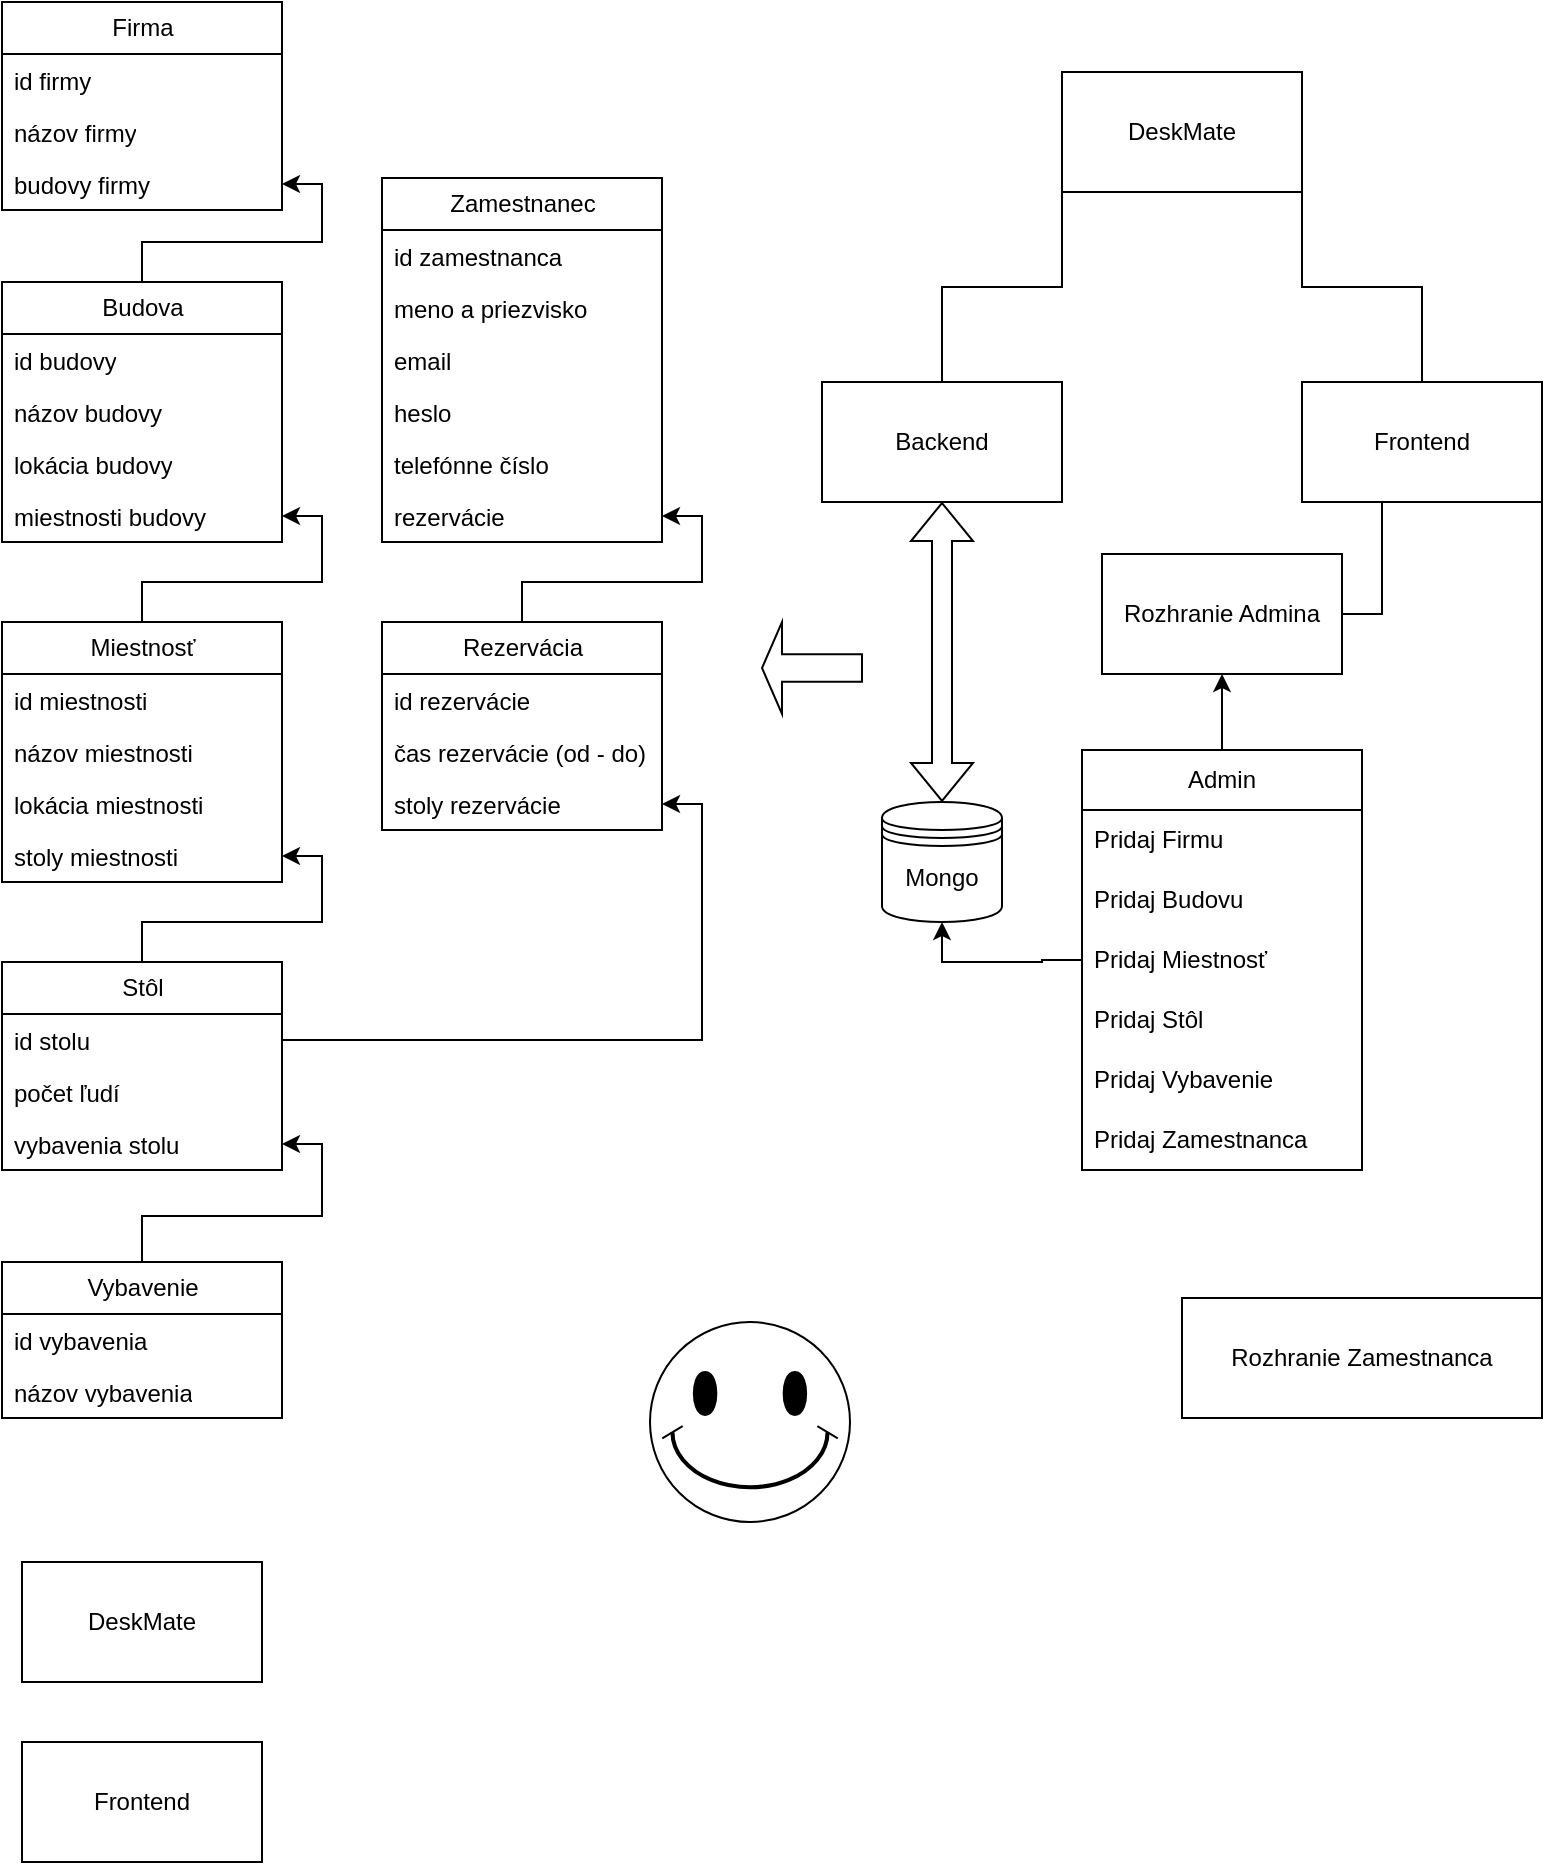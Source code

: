 <mxfile version="24.2.2" type="github">
  <diagram name="Page-1" id="oZuhBYSjez9JarksrdzC">
    <mxGraphModel dx="1042" dy="569" grid="1" gridSize="10" guides="1" tooltips="1" connect="1" arrows="1" fold="1" page="1" pageScale="1" pageWidth="827" pageHeight="1169" math="0" shadow="0">
      <root>
        <mxCell id="0" />
        <mxCell id="1" parent="0" />
        <mxCell id="7eV821tfFIHRaUn_tdl3-109" style="edgeStyle=orthogonalEdgeStyle;rounded=0;orthogonalLoop=1;jettySize=auto;html=1;entryX=0.5;entryY=1;entryDx=0;entryDy=0;" edge="1" parent="1" source="7eV821tfFIHRaUn_tdl3-3" target="7eV821tfFIHRaUn_tdl3-82">
          <mxGeometry relative="1" as="geometry" />
        </mxCell>
        <mxCell id="7eV821tfFIHRaUn_tdl3-110" style="edgeStyle=orthogonalEdgeStyle;rounded=0;orthogonalLoop=1;jettySize=auto;html=1;entryX=0.5;entryY=1;entryDx=0;entryDy=0;" edge="1" parent="1" source="7eV821tfFIHRaUn_tdl3-3" target="7eV821tfFIHRaUn_tdl3-71">
          <mxGeometry relative="1" as="geometry" />
        </mxCell>
        <mxCell id="7eV821tfFIHRaUn_tdl3-3" value="Admin" style="swimlane;fontStyle=0;childLayout=stackLayout;horizontal=1;startSize=30;horizontalStack=0;resizeParent=1;resizeParentMax=0;resizeLast=0;collapsible=1;marginBottom=0;whiteSpace=wrap;html=1;" vertex="1" parent="1">
          <mxGeometry x="580" y="414" width="140" height="210" as="geometry" />
        </mxCell>
        <mxCell id="7eV821tfFIHRaUn_tdl3-4" value="Pridaj Firmu" style="text;strokeColor=none;fillColor=none;align=left;verticalAlign=middle;spacingLeft=4;spacingRight=4;overflow=hidden;points=[[0,0.5],[1,0.5]];portConstraint=eastwest;rotatable=0;whiteSpace=wrap;html=1;" vertex="1" parent="7eV821tfFIHRaUn_tdl3-3">
          <mxGeometry y="30" width="140" height="30" as="geometry" />
        </mxCell>
        <mxCell id="7eV821tfFIHRaUn_tdl3-6" value="Pridaj Budovu&amp;nbsp;" style="text;strokeColor=none;fillColor=none;align=left;verticalAlign=middle;spacingLeft=4;spacingRight=4;overflow=hidden;points=[[0,0.5],[1,0.5]];portConstraint=eastwest;rotatable=0;whiteSpace=wrap;html=1;" vertex="1" parent="7eV821tfFIHRaUn_tdl3-3">
          <mxGeometry y="60" width="140" height="30" as="geometry" />
        </mxCell>
        <mxCell id="7eV821tfFIHRaUn_tdl3-7" value="Pridaj Miestnosť" style="text;strokeColor=none;fillColor=none;align=left;verticalAlign=middle;spacingLeft=4;spacingRight=4;overflow=hidden;points=[[0,0.5],[1,0.5]];portConstraint=eastwest;rotatable=0;whiteSpace=wrap;html=1;" vertex="1" parent="7eV821tfFIHRaUn_tdl3-3">
          <mxGeometry y="90" width="140" height="30" as="geometry" />
        </mxCell>
        <mxCell id="7eV821tfFIHRaUn_tdl3-8" value="Pridaj Stôl" style="text;strokeColor=none;fillColor=none;align=left;verticalAlign=middle;spacingLeft=4;spacingRight=4;overflow=hidden;points=[[0,0.5],[1,0.5]];portConstraint=eastwest;rotatable=0;whiteSpace=wrap;html=1;" vertex="1" parent="7eV821tfFIHRaUn_tdl3-3">
          <mxGeometry y="120" width="140" height="30" as="geometry" />
        </mxCell>
        <mxCell id="7eV821tfFIHRaUn_tdl3-9" value="Pridaj Vybavenie" style="text;strokeColor=none;fillColor=none;align=left;verticalAlign=middle;spacingLeft=4;spacingRight=4;overflow=hidden;points=[[0,0.5],[1,0.5]];portConstraint=eastwest;rotatable=0;whiteSpace=wrap;html=1;" vertex="1" parent="7eV821tfFIHRaUn_tdl3-3">
          <mxGeometry y="150" width="140" height="30" as="geometry" />
        </mxCell>
        <mxCell id="7eV821tfFIHRaUn_tdl3-22" value="Pridaj Zamestnanca" style="text;strokeColor=none;fillColor=none;align=left;verticalAlign=middle;spacingLeft=4;spacingRight=4;overflow=hidden;points=[[0,0.5],[1,0.5]];portConstraint=eastwest;rotatable=0;whiteSpace=wrap;html=1;" vertex="1" parent="7eV821tfFIHRaUn_tdl3-3">
          <mxGeometry y="180" width="140" height="30" as="geometry" />
        </mxCell>
        <UserObject label="DeskMate" treeRoot="1" id="7eV821tfFIHRaUn_tdl3-12">
          <mxCell style="whiteSpace=wrap;html=1;align=center;treeFolding=1;treeMoving=1;newEdgeStyle={&quot;edgeStyle&quot;:&quot;elbowEdgeStyle&quot;,&quot;startArrow&quot;:&quot;none&quot;,&quot;endArrow&quot;:&quot;none&quot;};" vertex="1" parent="1">
            <mxGeometry x="570" y="75" width="120" height="60" as="geometry" />
          </mxCell>
        </UserObject>
        <mxCell id="7eV821tfFIHRaUn_tdl3-102" style="edgeStyle=elbowEdgeStyle;rounded=0;orthogonalLoop=1;jettySize=auto;html=1;startArrow=none;endArrow=none;entryX=1;entryY=1;entryDx=0;entryDy=0;" edge="1" parent="1" source="7eV821tfFIHRaUn_tdl3-53" target="7eV821tfFIHRaUn_tdl3-12">
          <mxGeometry relative="1" as="geometry" />
        </mxCell>
        <mxCell id="7eV821tfFIHRaUn_tdl3-111" style="edgeStyle=elbowEdgeStyle;rounded=0;orthogonalLoop=1;jettySize=auto;html=1;startArrow=none;endArrow=none;entryX=1;entryY=0;entryDx=0;entryDy=0;" edge="1" parent="1" source="7eV821tfFIHRaUn_tdl3-53" target="7eV821tfFIHRaUn_tdl3-83">
          <mxGeometry relative="1" as="geometry" />
        </mxCell>
        <UserObject label="Frontend" treeRoot="1" id="7eV821tfFIHRaUn_tdl3-53">
          <mxCell style="whiteSpace=wrap;html=1;align=center;treeFolding=1;treeMoving=1;newEdgeStyle={&quot;edgeStyle&quot;:&quot;elbowEdgeStyle&quot;,&quot;startArrow&quot;:&quot;none&quot;,&quot;endArrow&quot;:&quot;none&quot;};" vertex="1" parent="1">
            <mxGeometry x="690" y="230" width="120" height="60" as="geometry" />
          </mxCell>
        </UserObject>
        <mxCell id="7eV821tfFIHRaUn_tdl3-78" value="" style="group" vertex="1" connectable="0" parent="1">
          <mxGeometry x="420" y="230" width="150" height="270" as="geometry" />
        </mxCell>
        <mxCell id="7eV821tfFIHRaUn_tdl3-76" value="" style="shape=singleArrow;direction=west;whiteSpace=wrap;html=1;" vertex="1" parent="7eV821tfFIHRaUn_tdl3-78">
          <mxGeometry y="120" width="50" height="46" as="geometry" />
        </mxCell>
        <mxCell id="7eV821tfFIHRaUn_tdl3-77" value="" style="group" vertex="1" connectable="0" parent="7eV821tfFIHRaUn_tdl3-78">
          <mxGeometry x="30" width="120" height="270" as="geometry" />
        </mxCell>
        <UserObject label="Backend" treeRoot="1" id="7eV821tfFIHRaUn_tdl3-54">
          <mxCell style="whiteSpace=wrap;html=1;align=center;treeFolding=1;treeMoving=1;newEdgeStyle={&quot;edgeStyle&quot;:&quot;elbowEdgeStyle&quot;,&quot;startArrow&quot;:&quot;none&quot;,&quot;endArrow&quot;:&quot;none&quot;};" vertex="1" parent="7eV821tfFIHRaUn_tdl3-77">
            <mxGeometry width="120" height="60" as="geometry" />
          </mxCell>
        </UserObject>
        <mxCell id="7eV821tfFIHRaUn_tdl3-73" value="" style="group" vertex="1" connectable="0" parent="7eV821tfFIHRaUn_tdl3-77">
          <mxGeometry x="30" y="210" width="60" height="60" as="geometry" />
        </mxCell>
        <mxCell id="7eV821tfFIHRaUn_tdl3-71" value="" style="shape=datastore;whiteSpace=wrap;html=1;" vertex="1" parent="7eV821tfFIHRaUn_tdl3-73">
          <mxGeometry width="60" height="60" as="geometry" />
        </mxCell>
        <mxCell id="7eV821tfFIHRaUn_tdl3-72" value="Mongo" style="text;html=1;align=center;verticalAlign=middle;whiteSpace=wrap;rounded=0;" vertex="1" parent="7eV821tfFIHRaUn_tdl3-73">
          <mxGeometry y="23" width="60" height="30" as="geometry" />
        </mxCell>
        <mxCell id="7eV821tfFIHRaUn_tdl3-75" value="" style="shape=flexArrow;endArrow=classic;startArrow=classic;html=1;rounded=0;entryX=0.5;entryY=1;entryDx=0;entryDy=0;exitX=0.5;exitY=0;exitDx=0;exitDy=0;" edge="1" parent="7eV821tfFIHRaUn_tdl3-77" source="7eV821tfFIHRaUn_tdl3-71" target="7eV821tfFIHRaUn_tdl3-54">
          <mxGeometry width="100" height="100" relative="1" as="geometry">
            <mxPoint y="200" as="sourcePoint" />
            <mxPoint x="100" y="100" as="targetPoint" />
          </mxGeometry>
        </mxCell>
        <mxCell id="7eV821tfFIHRaUn_tdl3-13" value="Firma" style="swimlane;fontStyle=0;childLayout=stackLayout;horizontal=1;startSize=26;fillColor=none;horizontalStack=0;resizeParent=1;resizeParentMax=0;resizeLast=0;collapsible=1;marginBottom=0;html=1;container=0;" vertex="1" parent="1">
          <mxGeometry x="40" y="40" width="140" height="104" as="geometry" />
        </mxCell>
        <mxCell id="7eV821tfFIHRaUn_tdl3-45" style="edgeStyle=orthogonalEdgeStyle;rounded=0;orthogonalLoop=1;jettySize=auto;html=1;" edge="1" parent="1" source="7eV821tfFIHRaUn_tdl3-17" target="7eV821tfFIHRaUn_tdl3-34">
          <mxGeometry relative="1" as="geometry" />
        </mxCell>
        <mxCell id="7eV821tfFIHRaUn_tdl3-17" value="Budova" style="swimlane;fontStyle=0;childLayout=stackLayout;horizontal=1;startSize=26;fillColor=none;horizontalStack=0;resizeParent=1;resizeParentMax=0;resizeLast=0;collapsible=1;marginBottom=0;html=1;container=0;" vertex="1" parent="1">
          <mxGeometry x="40" y="180" width="140" height="130" as="geometry" />
        </mxCell>
        <mxCell id="7eV821tfFIHRaUn_tdl3-46" style="edgeStyle=orthogonalEdgeStyle;rounded=0;orthogonalLoop=1;jettySize=auto;html=1;entryX=1;entryY=0.5;entryDx=0;entryDy=0;" edge="1" parent="1" source="7eV821tfFIHRaUn_tdl3-25" target="7eV821tfFIHRaUn_tdl3-35">
          <mxGeometry relative="1" as="geometry" />
        </mxCell>
        <mxCell id="7eV821tfFIHRaUn_tdl3-25" value="Miestnosť" style="swimlane;fontStyle=0;childLayout=stackLayout;horizontal=1;startSize=26;fillColor=none;horizontalStack=0;resizeParent=1;resizeParentMax=0;resizeLast=0;collapsible=1;marginBottom=0;html=1;container=0;" vertex="1" parent="1">
          <mxGeometry x="40" y="350" width="140" height="130" as="geometry" />
        </mxCell>
        <mxCell id="7eV821tfFIHRaUn_tdl3-47" style="edgeStyle=orthogonalEdgeStyle;rounded=0;orthogonalLoop=1;jettySize=auto;html=1;entryX=1;entryY=0.5;entryDx=0;entryDy=0;" edge="1" parent="1" source="7eV821tfFIHRaUn_tdl3-36" target="7eV821tfFIHRaUn_tdl3-30">
          <mxGeometry relative="1" as="geometry" />
        </mxCell>
        <mxCell id="7eV821tfFIHRaUn_tdl3-36" value="Stôl" style="swimlane;fontStyle=0;childLayout=stackLayout;horizontal=1;startSize=26;fillColor=none;horizontalStack=0;resizeParent=1;resizeParentMax=0;resizeLast=0;collapsible=1;marginBottom=0;html=1;container=0;" vertex="1" parent="1">
          <mxGeometry x="40" y="520" width="140" height="104" as="geometry" />
        </mxCell>
        <mxCell id="7eV821tfFIHRaUn_tdl3-48" style="edgeStyle=orthogonalEdgeStyle;rounded=0;orthogonalLoop=1;jettySize=auto;html=1;entryX=1;entryY=0.5;entryDx=0;entryDy=0;" edge="1" parent="1" source="7eV821tfFIHRaUn_tdl3-40" target="7eV821tfFIHRaUn_tdl3-39">
          <mxGeometry relative="1" as="geometry" />
        </mxCell>
        <mxCell id="7eV821tfFIHRaUn_tdl3-40" value="Vybavenie" style="swimlane;fontStyle=0;childLayout=stackLayout;horizontal=1;startSize=26;fillColor=none;horizontalStack=0;resizeParent=1;resizeParentMax=0;resizeLast=0;collapsible=1;marginBottom=0;html=1;container=0;" vertex="1" parent="1">
          <mxGeometry x="40" y="670" width="140" height="78" as="geometry" />
        </mxCell>
        <mxCell id="7eV821tfFIHRaUn_tdl3-96" style="edgeStyle=orthogonalEdgeStyle;rounded=0;orthogonalLoop=1;jettySize=auto;html=1;entryX=1;entryY=0.5;entryDx=0;entryDy=0;" edge="1" parent="1" source="7eV821tfFIHRaUn_tdl3-60" target="7eV821tfFIHRaUn_tdl3-95">
          <mxGeometry relative="1" as="geometry" />
        </mxCell>
        <mxCell id="7eV821tfFIHRaUn_tdl3-60" value="Rezervácia" style="swimlane;fontStyle=0;childLayout=stackLayout;horizontal=1;startSize=26;fillColor=none;horizontalStack=0;resizeParent=1;resizeParentMax=0;resizeLast=0;collapsible=1;marginBottom=0;html=1;container=0;" vertex="1" parent="1">
          <mxGeometry x="230" y="350" width="140" height="104" as="geometry" />
        </mxCell>
        <mxCell id="7eV821tfFIHRaUn_tdl3-70" style="edgeStyle=orthogonalEdgeStyle;rounded=0;orthogonalLoop=1;jettySize=auto;html=1;entryX=1;entryY=0.5;entryDx=0;entryDy=0;" edge="1" parent="1" source="7eV821tfFIHRaUn_tdl3-37" target="7eV821tfFIHRaUn_tdl3-63">
          <mxGeometry relative="1" as="geometry" />
        </mxCell>
        <mxCell id="7eV821tfFIHRaUn_tdl3-14" value="id firmy" style="text;strokeColor=none;fillColor=none;align=left;verticalAlign=top;spacingLeft=4;spacingRight=4;overflow=hidden;rotatable=0;points=[[0,0.5],[1,0.5]];portConstraint=eastwest;whiteSpace=wrap;html=1;container=0;" vertex="1" parent="1">
          <mxGeometry x="40" y="66" width="140" height="26" as="geometry" />
        </mxCell>
        <mxCell id="7eV821tfFIHRaUn_tdl3-23" value="názov firmy" style="text;strokeColor=none;fillColor=none;align=left;verticalAlign=top;spacingLeft=4;spacingRight=4;overflow=hidden;rotatable=0;points=[[0,0.5],[1,0.5]];portConstraint=eastwest;whiteSpace=wrap;html=1;container=0;" vertex="1" parent="1">
          <mxGeometry x="40" y="92" width="140" height="26" as="geometry" />
        </mxCell>
        <mxCell id="7eV821tfFIHRaUn_tdl3-34" value="budovy firmy" style="text;strokeColor=none;fillColor=none;align=left;verticalAlign=top;spacingLeft=4;spacingRight=4;overflow=hidden;rotatable=0;points=[[0,0.5],[1,0.5]];portConstraint=eastwest;whiteSpace=wrap;html=1;container=0;" vertex="1" parent="1">
          <mxGeometry x="40" y="118" width="140" height="26" as="geometry" />
        </mxCell>
        <mxCell id="7eV821tfFIHRaUn_tdl3-19" value="id budovy" style="text;strokeColor=none;fillColor=none;align=left;verticalAlign=top;spacingLeft=4;spacingRight=4;overflow=hidden;rotatable=0;points=[[0,0.5],[1,0.5]];portConstraint=eastwest;whiteSpace=wrap;html=1;container=0;" vertex="1" parent="1">
          <mxGeometry x="40" y="206" width="140" height="26" as="geometry" />
        </mxCell>
        <mxCell id="7eV821tfFIHRaUn_tdl3-20" value="názov budovy" style="text;strokeColor=none;fillColor=none;align=left;verticalAlign=top;spacingLeft=4;spacingRight=4;overflow=hidden;rotatable=0;points=[[0,0.5],[1,0.5]];portConstraint=eastwest;whiteSpace=wrap;html=1;container=0;" vertex="1" parent="1">
          <mxGeometry x="40" y="232" width="140" height="26" as="geometry" />
        </mxCell>
        <mxCell id="7eV821tfFIHRaUn_tdl3-24" value="lokácia budovy" style="text;strokeColor=none;fillColor=none;align=left;verticalAlign=top;spacingLeft=4;spacingRight=4;overflow=hidden;rotatable=0;points=[[0,0.5],[1,0.5]];portConstraint=eastwest;whiteSpace=wrap;html=1;container=0;" vertex="1" parent="1">
          <mxGeometry x="40" y="258" width="140" height="26" as="geometry" />
        </mxCell>
        <mxCell id="7eV821tfFIHRaUn_tdl3-35" value="miestnosti budovy" style="text;strokeColor=none;fillColor=none;align=left;verticalAlign=top;spacingLeft=4;spacingRight=4;overflow=hidden;rotatable=0;points=[[0,0.5],[1,0.5]];portConstraint=eastwest;whiteSpace=wrap;html=1;container=0;" vertex="1" parent="1">
          <mxGeometry x="40" y="284" width="140" height="26" as="geometry" />
        </mxCell>
        <mxCell id="7eV821tfFIHRaUn_tdl3-27" value="id miestnosti" style="text;strokeColor=none;fillColor=none;align=left;verticalAlign=top;spacingLeft=4;spacingRight=4;overflow=hidden;rotatable=0;points=[[0,0.5],[1,0.5]];portConstraint=eastwest;whiteSpace=wrap;html=1;container=0;" vertex="1" parent="1">
          <mxGeometry x="40" y="376" width="140" height="26" as="geometry" />
        </mxCell>
        <mxCell id="7eV821tfFIHRaUn_tdl3-28" value="názov miestnosti" style="text;strokeColor=none;fillColor=none;align=left;verticalAlign=top;spacingLeft=4;spacingRight=4;overflow=hidden;rotatable=0;points=[[0,0.5],[1,0.5]];portConstraint=eastwest;whiteSpace=wrap;html=1;container=0;" vertex="1" parent="1">
          <mxGeometry x="40" y="402" width="140" height="26" as="geometry" />
        </mxCell>
        <mxCell id="7eV821tfFIHRaUn_tdl3-29" value="lokácia miestnosti" style="text;strokeColor=none;fillColor=none;align=left;verticalAlign=top;spacingLeft=4;spacingRight=4;overflow=hidden;rotatable=0;points=[[0,0.5],[1,0.5]];portConstraint=eastwest;whiteSpace=wrap;html=1;container=0;" vertex="1" parent="1">
          <mxGeometry x="40" y="428" width="140" height="26" as="geometry" />
        </mxCell>
        <mxCell id="7eV821tfFIHRaUn_tdl3-30" value="stoly miestnosti" style="text;strokeColor=none;fillColor=none;align=left;verticalAlign=top;spacingLeft=4;spacingRight=4;overflow=hidden;rotatable=0;points=[[0,0.5],[1,0.5]];portConstraint=eastwest;whiteSpace=wrap;html=1;container=0;" vertex="1" parent="1">
          <mxGeometry x="40" y="454" width="140" height="26" as="geometry" />
        </mxCell>
        <mxCell id="7eV821tfFIHRaUn_tdl3-37" value="id stolu" style="text;strokeColor=none;fillColor=none;align=left;verticalAlign=top;spacingLeft=4;spacingRight=4;overflow=hidden;rotatable=0;points=[[0,0.5],[1,0.5]];portConstraint=eastwest;whiteSpace=wrap;html=1;container=0;" vertex="1" parent="1">
          <mxGeometry x="40" y="546" width="140" height="26" as="geometry" />
        </mxCell>
        <mxCell id="7eV821tfFIHRaUn_tdl3-38" value="počet ľudí&amp;nbsp;" style="text;strokeColor=none;fillColor=none;align=left;verticalAlign=top;spacingLeft=4;spacingRight=4;overflow=hidden;rotatable=0;points=[[0,0.5],[1,0.5]];portConstraint=eastwest;whiteSpace=wrap;html=1;container=0;" vertex="1" parent="1">
          <mxGeometry x="40" y="572" width="140" height="26" as="geometry" />
        </mxCell>
        <mxCell id="7eV821tfFIHRaUn_tdl3-39" value="vybavenia stolu" style="text;strokeColor=none;fillColor=none;align=left;verticalAlign=top;spacingLeft=4;spacingRight=4;overflow=hidden;rotatable=0;points=[[0,0.5],[1,0.5]];portConstraint=eastwest;whiteSpace=wrap;html=1;container=0;" vertex="1" parent="1">
          <mxGeometry x="40" y="598" width="140" height="26" as="geometry" />
        </mxCell>
        <mxCell id="7eV821tfFIHRaUn_tdl3-41" value="id vybavenia" style="text;strokeColor=none;fillColor=none;align=left;verticalAlign=top;spacingLeft=4;spacingRight=4;overflow=hidden;rotatable=0;points=[[0,0.5],[1,0.5]];portConstraint=eastwest;whiteSpace=wrap;html=1;container=0;" vertex="1" parent="1">
          <mxGeometry x="40" y="696" width="140" height="26" as="geometry" />
        </mxCell>
        <mxCell id="7eV821tfFIHRaUn_tdl3-42" value="názov vybavenia" style="text;strokeColor=none;fillColor=none;align=left;verticalAlign=top;spacingLeft=4;spacingRight=4;overflow=hidden;rotatable=0;points=[[0,0.5],[1,0.5]];portConstraint=eastwest;whiteSpace=wrap;html=1;container=0;" vertex="1" parent="1">
          <mxGeometry x="40" y="722" width="140" height="26" as="geometry" />
        </mxCell>
        <mxCell id="7eV821tfFIHRaUn_tdl3-61" value="id rezervácie" style="text;strokeColor=none;fillColor=none;align=left;verticalAlign=top;spacingLeft=4;spacingRight=4;overflow=hidden;rotatable=0;points=[[0,0.5],[1,0.5]];portConstraint=eastwest;whiteSpace=wrap;html=1;container=0;" vertex="1" parent="1">
          <mxGeometry x="230" y="376" width="140" height="26" as="geometry" />
        </mxCell>
        <mxCell id="7eV821tfFIHRaUn_tdl3-62" value="čas rezervácie (od - do)" style="text;strokeColor=none;fillColor=none;align=left;verticalAlign=top;spacingLeft=4;spacingRight=4;overflow=hidden;rotatable=0;points=[[0,0.5],[1,0.5]];portConstraint=eastwest;whiteSpace=wrap;html=1;container=0;" vertex="1" parent="1">
          <mxGeometry x="230" y="402" width="140" height="26" as="geometry" />
        </mxCell>
        <mxCell id="7eV821tfFIHRaUn_tdl3-63" value="stoly rezervácie" style="text;strokeColor=none;fillColor=none;align=left;verticalAlign=top;spacingLeft=4;spacingRight=4;overflow=hidden;rotatable=0;points=[[0,0.5],[1,0.5]];portConstraint=eastwest;whiteSpace=wrap;html=1;container=0;" vertex="1" parent="1">
          <mxGeometry x="230" y="428" width="140" height="26" as="geometry" />
        </mxCell>
        <mxCell id="7eV821tfFIHRaUn_tdl3-89" value="Zamestnanec" style="swimlane;fontStyle=0;childLayout=stackLayout;horizontal=1;startSize=26;fillColor=none;horizontalStack=0;resizeParent=1;resizeParentMax=0;resizeLast=0;collapsible=1;marginBottom=0;html=1;" vertex="1" parent="1">
          <mxGeometry x="230" y="128" width="140" height="182" as="geometry" />
        </mxCell>
        <mxCell id="7eV821tfFIHRaUn_tdl3-90" value="id zamestnanca" style="text;strokeColor=none;fillColor=none;align=left;verticalAlign=top;spacingLeft=4;spacingRight=4;overflow=hidden;rotatable=0;points=[[0,0.5],[1,0.5]];portConstraint=eastwest;whiteSpace=wrap;html=1;" vertex="1" parent="7eV821tfFIHRaUn_tdl3-89">
          <mxGeometry y="26" width="140" height="26" as="geometry" />
        </mxCell>
        <mxCell id="7eV821tfFIHRaUn_tdl3-91" value="meno a priezvisko" style="text;strokeColor=none;fillColor=none;align=left;verticalAlign=top;spacingLeft=4;spacingRight=4;overflow=hidden;rotatable=0;points=[[0,0.5],[1,0.5]];portConstraint=eastwest;whiteSpace=wrap;html=1;" vertex="1" parent="7eV821tfFIHRaUn_tdl3-89">
          <mxGeometry y="52" width="140" height="26" as="geometry" />
        </mxCell>
        <mxCell id="7eV821tfFIHRaUn_tdl3-92" value="email" style="text;strokeColor=none;fillColor=none;align=left;verticalAlign=top;spacingLeft=4;spacingRight=4;overflow=hidden;rotatable=0;points=[[0,0.5],[1,0.5]];portConstraint=eastwest;whiteSpace=wrap;html=1;" vertex="1" parent="7eV821tfFIHRaUn_tdl3-89">
          <mxGeometry y="78" width="140" height="26" as="geometry" />
        </mxCell>
        <mxCell id="7eV821tfFIHRaUn_tdl3-93" value="heslo" style="text;strokeColor=none;fillColor=none;align=left;verticalAlign=top;spacingLeft=4;spacingRight=4;overflow=hidden;rotatable=0;points=[[0,0.5],[1,0.5]];portConstraint=eastwest;whiteSpace=wrap;html=1;" vertex="1" parent="7eV821tfFIHRaUn_tdl3-89">
          <mxGeometry y="104" width="140" height="26" as="geometry" />
        </mxCell>
        <mxCell id="7eV821tfFIHRaUn_tdl3-94" value="telefónne číslo" style="text;strokeColor=none;fillColor=none;align=left;verticalAlign=top;spacingLeft=4;spacingRight=4;overflow=hidden;rotatable=0;points=[[0,0.5],[1,0.5]];portConstraint=eastwest;whiteSpace=wrap;html=1;" vertex="1" parent="7eV821tfFIHRaUn_tdl3-89">
          <mxGeometry y="130" width="140" height="26" as="geometry" />
        </mxCell>
        <mxCell id="7eV821tfFIHRaUn_tdl3-95" value="rezervácie" style="text;strokeColor=none;fillColor=none;align=left;verticalAlign=top;spacingLeft=4;spacingRight=4;overflow=hidden;rotatable=0;points=[[0,0.5],[1,0.5]];portConstraint=eastwest;whiteSpace=wrap;html=1;" vertex="1" parent="7eV821tfFIHRaUn_tdl3-89">
          <mxGeometry y="156" width="140" height="26" as="geometry" />
        </mxCell>
        <mxCell id="7eV821tfFIHRaUn_tdl3-101" style="edgeStyle=elbowEdgeStyle;rounded=0;orthogonalLoop=1;jettySize=auto;html=1;startArrow=none;endArrow=none;entryX=0;entryY=1;entryDx=0;entryDy=0;" edge="1" parent="1" source="7eV821tfFIHRaUn_tdl3-54" target="7eV821tfFIHRaUn_tdl3-12">
          <mxGeometry relative="1" as="geometry" />
        </mxCell>
        <mxCell id="7eV821tfFIHRaUn_tdl3-108" style="edgeStyle=elbowEdgeStyle;rounded=0;orthogonalLoop=1;jettySize=auto;html=1;startArrow=none;endArrow=none;entryX=0.5;entryY=1;entryDx=0;entryDy=0;" edge="1" parent="1" source="7eV821tfFIHRaUn_tdl3-82" target="7eV821tfFIHRaUn_tdl3-53">
          <mxGeometry relative="1" as="geometry" />
        </mxCell>
        <UserObject label="Rozhranie Admina" treeRoot="1" id="7eV821tfFIHRaUn_tdl3-82">
          <mxCell style="whiteSpace=wrap;html=1;align=center;treeFolding=1;treeMoving=1;newEdgeStyle={&quot;edgeStyle&quot;:&quot;elbowEdgeStyle&quot;,&quot;startArrow&quot;:&quot;none&quot;,&quot;endArrow&quot;:&quot;none&quot;};" vertex="1" parent="1">
            <mxGeometry x="590" y="316" width="120" height="60" as="geometry" />
          </mxCell>
        </UserObject>
        <UserObject label="Rozhranie Zamestnanca" treeRoot="1" id="7eV821tfFIHRaUn_tdl3-83">
          <mxCell style="whiteSpace=wrap;html=1;align=center;treeFolding=1;treeMoving=1;newEdgeStyle={&quot;edgeStyle&quot;:&quot;elbowEdgeStyle&quot;,&quot;startArrow&quot;:&quot;none&quot;,&quot;endArrow&quot;:&quot;none&quot;};" vertex="1" parent="1">
            <mxGeometry x="630" y="688" width="180" height="60" as="geometry" />
          </mxCell>
        </UserObject>
        <UserObject label="DeskMate" treeRoot="1" id="7eV821tfFIHRaUn_tdl3-112">
          <mxCell style="whiteSpace=wrap;html=1;align=center;treeFolding=1;treeMoving=1;newEdgeStyle={&quot;edgeStyle&quot;:&quot;elbowEdgeStyle&quot;,&quot;startArrow&quot;:&quot;none&quot;,&quot;endArrow&quot;:&quot;none&quot;};" vertex="1" parent="1">
            <mxGeometry x="50" y="820" width="120" height="60" as="geometry" />
          </mxCell>
        </UserObject>
        <mxCell id="7eV821tfFIHRaUn_tdl3-113" value="" style="verticalLabelPosition=bottom;verticalAlign=top;html=1;shape=mxgraph.basic.smiley" vertex="1" parent="1">
          <mxGeometry x="364" y="700" width="100" height="100" as="geometry" />
        </mxCell>
        <UserObject label="Frontend" treeRoot="1" id="7eV821tfFIHRaUn_tdl3-114">
          <mxCell style="whiteSpace=wrap;html=1;align=center;treeFolding=1;treeMoving=1;newEdgeStyle={&quot;edgeStyle&quot;:&quot;elbowEdgeStyle&quot;,&quot;startArrow&quot;:&quot;none&quot;,&quot;endArrow&quot;:&quot;none&quot;};" vertex="1" parent="1">
            <mxGeometry x="50" y="910" width="120" height="60" as="geometry" />
          </mxCell>
        </UserObject>
      </root>
    </mxGraphModel>
  </diagram>
</mxfile>
